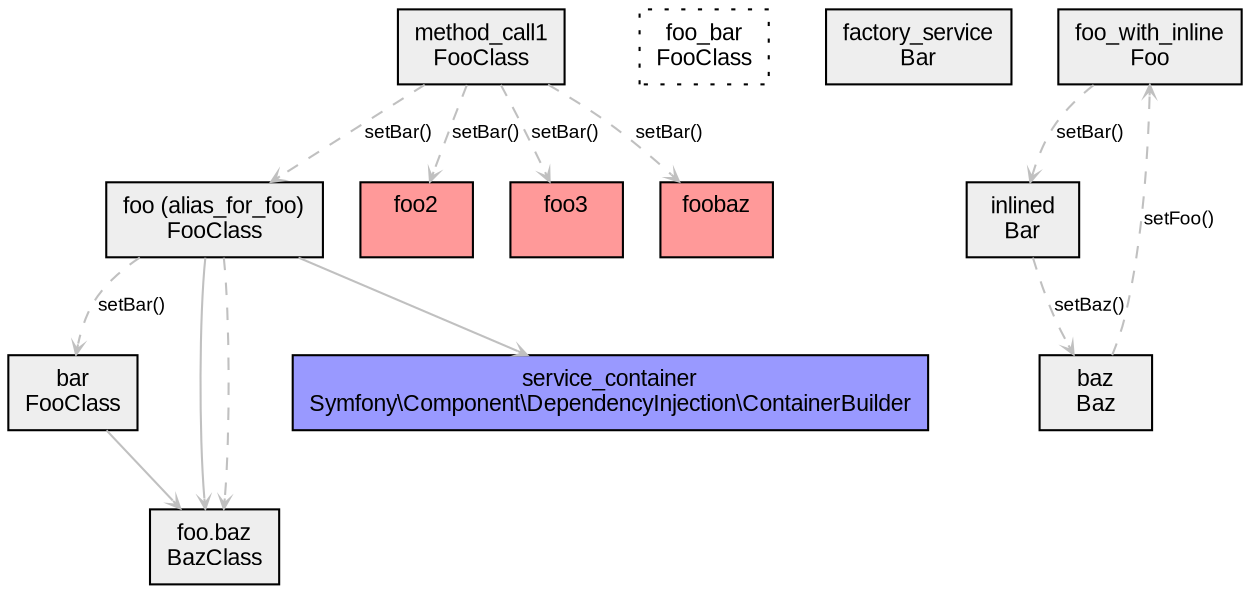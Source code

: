 digraph sc {
	ratio="compress"
	node [fontsize="11" fontname="Arial" shape="record"];
	edge [fontsize="9" fontname="Arial" color="grey" arrowhead="open" arrowsize="0.5"];

	node_foo [label="foo (alias_for_foo)\nFooClass\n", shape=record, fillcolor="#eeeeee", style="filled"];
	node_bar [label="bar\nFooClass\n", shape=record, fillcolor="#eeeeee", style="filled"];
	node_foo_baz [label="foo.baz\nBazClass\n", shape=record, fillcolor="#eeeeee", style="filled"];
	node_foo_bar [label="foo_bar\nFooClass\n", shape=record, fillcolor="#eeeeee", style="dotted"];
	node_method_call1 [label="method_call1\nFooClass\n", shape=record, fillcolor="#eeeeee", style="filled"];
	node_factory_service [label="factory_service\nBar\n", shape=record, fillcolor="#eeeeee", style="filled"];
	node_foo_with_inline [label="foo_with_inline\nFoo\n", shape=record, fillcolor="#eeeeee", style="filled"];
	node_inlined [label="inlined\nBar\n", shape=record, fillcolor="#eeeeee", style="filled"];
	node_baz [label="baz\nBaz\n", shape=record, fillcolor="#eeeeee", style="filled"];
	node_service_container [label="service_container\nSymfony\\Component\\DependencyInjection\\ContainerBuilder\n", shape=record, fillcolor="#9999ff", style="filled"];
	node_foo2 [label="foo2\n\n", shape=record, fillcolor="#ff9999", style="filled"];
	node_foo3 [label="foo3\n\n", shape=record, fillcolor="#ff9999", style="filled"];
	node_foobaz [label="foobaz\n\n", shape=record, fillcolor="#ff9999", style="filled"];
	node_foo -> node_foo_baz [label="" style="filled"];
	node_foo -> node_service_container [label="" style="filled"];
	node_foo -> node_foo_baz [label="" style="dashed"];
	node_foo -> node_bar [label="setBar()" style="dashed"];
	node_bar -> node_foo_baz [label="" style="filled"];
	node_method_call1 -> node_foo [label="setBar()" style="dashed"];
	node_method_call1 -> node_foo2 [label="setBar()" style="dashed"];
	node_method_call1 -> node_foo3 [label="setBar()" style="dashed"];
	node_method_call1 -> node_foobaz [label="setBar()" style="dashed"];
	node_foo_with_inline -> node_inlined [label="setBar()" style="dashed"];
	node_inlined -> node_baz [label="setBaz()" style="dashed"];
	node_baz -> node_foo_with_inline [label="setFoo()" style="dashed"];
}
